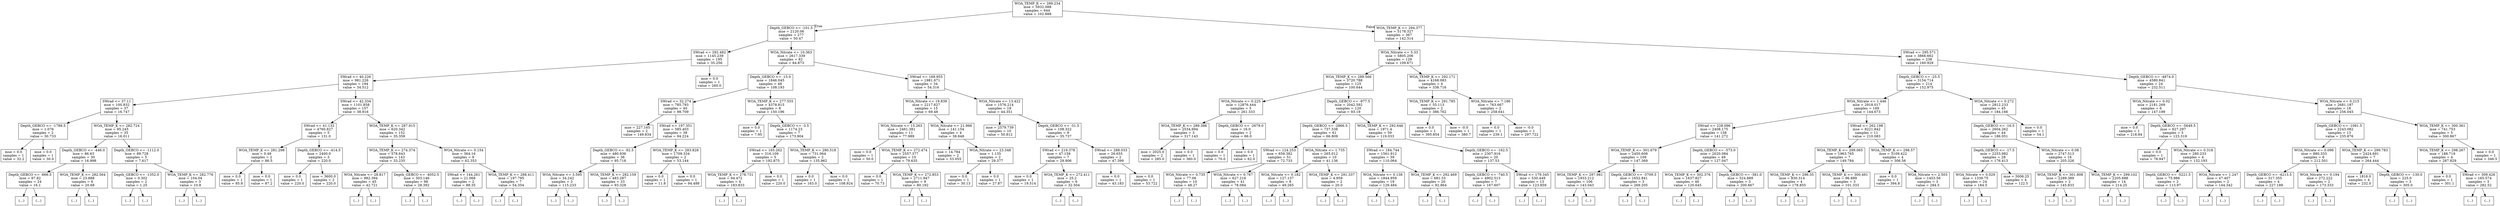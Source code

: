 digraph Tree {
node [shape=box] ;
0 [label="WOA_TEMP_K <= 289.234\nmse = 5932.088\nsamples = 644\nvalue = 102.888"] ;
1 [label="Depth_GEBCO <= -101.5\nmse = 2120.06\nsamples = 277\nvalue = 50.47"] ;
0 -> 1 [labeldistance=2.5, labelangle=45, headlabel="True"] ;
2 [label="SWrad <= 292.482\nmse = 1145.239\nsamples = 195\nvalue = 35.256"] ;
1 -> 2 ;
3 [label="SWrad <= 40.226\nmse = 981.226\nsamples = 194\nvalue = 34.512"] ;
2 -> 3 ;
4 [label="SWrad <= 37.11\nmse = 100.832\nsamples = 37\nvalue = 16.747"] ;
3 -> 4 ;
5 [label="Depth_GEBCO <= -1789.5\nmse = 1.076\nsamples = 2\nvalue = 30.733"] ;
4 -> 5 ;
6 [label="mse = 0.0\nsamples = 1\nvalue = 32.2"] ;
5 -> 6 ;
7 [label="mse = 0.0\nsamples = 1\nvalue = 30.0"] ;
5 -> 7 ;
8 [label="WOA_TEMP_K <= 282.724\nmse = 95.245\nsamples = 35\nvalue = 16.011"] ;
4 -> 8 ;
9 [label="Depth_GEBCO <= -446.0\nmse = 86.63\nsamples = 30\nvalue = 16.998"] ;
8 -> 9 ;
10 [label="Depth_GEBCO <= -666.5\nmse = 97.82\nsamples = 24\nvalue = 16.1"] ;
9 -> 10 ;
11 [label="(...)"] ;
10 -> 11 ;
18 [label="(...)"] ;
10 -> 18 ;
19 [label="WOA_TEMP_K <= 282.564\nmse = 23.888\nsamples = 6\nvalue = 20.68"] ;
9 -> 19 ;
20 [label="(...)"] ;
19 -> 20 ;
23 [label="(...)"] ;
19 -> 23 ;
24 [label="Depth_GEBCO <= -1112.0\nmse = 89.728\nsamples = 5\nvalue = 7.617"] ;
8 -> 24 ;
25 [label="Depth_GEBCO <= -1352.0\nmse = 0.302\nsamples = 2\nvalue = 1.25"] ;
24 -> 25 ;
26 [label="(...)"] ;
25 -> 26 ;
27 [label="(...)"] ;
25 -> 27 ;
28 [label="WOA_TEMP_K <= 282.776\nmse = 104.04\nsamples = 3\nvalue = 10.8"] ;
24 -> 28 ;
29 [label="(...)"] ;
28 -> 29 ;
30 [label="(...)"] ;
28 -> 30 ;
31 [label="SWrad <= 42.334\nmse = 1101.858\nsamples = 157\nvalue = 38.916"] ;
3 -> 31 ;
32 [label="SWrad <= 41.132\nmse = 4760.827\nsamples = 5\nvalue = 131.0"] ;
31 -> 32 ;
33 [label="WOA_TEMP_K <= 281.298\nmse = 0.49\nsamples = 2\nvalue = 86.5"] ;
32 -> 33 ;
34 [label="mse = 0.0\nsamples = 1\nvalue = 85.8"] ;
33 -> 34 ;
35 [label="mse = 0.0\nsamples = 1\nvalue = 87.2"] ;
33 -> 35 ;
36 [label="Depth_GEBCO <= -414.5\nmse = 2400.0\nsamples = 3\nvalue = 220.0"] ;
32 -> 36 ;
37 [label="mse = 0.0\nsamples = 1\nvalue = 220.0"] ;
36 -> 37 ;
38 [label="mse = 3600.0\nsamples = 2\nvalue = 220.0"] ;
36 -> 38 ;
39 [label="WOA_TEMP_K <= 287.915\nmse = 620.342\nsamples = 152\nvalue = 35.359"] ;
31 -> 39 ;
40 [label="WOA_TEMP_K <= 274.374\nmse = 578.643\nsamples = 143\nvalue = 33.235"] ;
39 -> 40 ;
41 [label="WOA_Nitrate <= 28.817\nmse = 982.394\nsamples = 45\nvalue = 42.721"] ;
40 -> 41 ;
42 [label="(...)"] ;
41 -> 42 ;
105 [label="(...)"] ;
41 -> 105 ;
120 [label="Depth_GEBCO <= -4052.5\nmse = 303.146\nsamples = 98\nvalue = 28.392"] ;
40 -> 120 ;
121 [label="(...)"] ;
120 -> 121 ;
178 [label="(...)"] ;
120 -> 178 ;
291 [label="WOA_Nitrate <= 0.154\nmse = 364.16\nsamples = 9\nvalue = 62.353"] ;
39 -> 291 ;
292 [label="SWrad <= 144.261\nmse = 21.068\nsamples = 2\nvalue = 88.35"] ;
291 -> 292 ;
293 [label="(...)"] ;
292 -> 293 ;
294 [label="(...)"] ;
292 -> 294 ;
295 [label="WOA_TEMP_K <= 288.411\nmse = 197.795\nsamples = 7\nvalue = 54.354"] ;
291 -> 295 ;
296 [label="(...)"] ;
295 -> 296 ;
301 [label="(...)"] ;
295 -> 301 ;
308 [label="mse = 0.0\nsamples = 1\nvalue = 260.0"] ;
2 -> 308 ;
309 [label="WOA_Nitrate <= 10.363\nmse = 2617.339\nsamples = 82\nvalue = 84.873"] ;
1 -> 309 ;
310 [label="Depth_GEBCO <= -15.0\nmse = 1846.045\nsamples = 48\nvalue = 108.193"] ;
309 -> 310 ;
311 [label="SWrad <= 32.274\nmse = 785.793\nsamples = 40\nvalue = 98.709"] ;
310 -> 311 ;
312 [label="mse = 227.165\nsamples = 2\nvalue = 149.834"] ;
311 -> 312 ;
313 [label="SWrad <= 197.351\nmse = 585.403\nsamples = 38\nvalue = 94.224"] ;
311 -> 313 ;
314 [label="Depth_GEBCO <= -92.5\nmse = 480.936\nsamples = 36\nvalue = 95.718"] ;
313 -> 314 ;
315 [label="WOA_Nitrate <= 3.595\nmse = 34.242\nsamples = 3\nvalue = 115.233"] ;
314 -> 315 ;
316 [label="(...)"] ;
315 -> 316 ;
319 [label="(...)"] ;
315 -> 319 ;
320 [label="WOA_TEMP_K <= 282.159\nmse = 483.287\nsamples = 33\nvalue = 93.328"] ;
314 -> 320 ;
321 [label="(...)"] ;
320 -> 321 ;
340 [label="(...)"] ;
320 -> 340 ;
371 [label="WOA_TEMP_K <= 283.828\nmse = 1709.334\nsamples = 2\nvalue = 53.144"] ;
313 -> 371 ;
372 [label="mse = 0.0\nsamples = 1\nvalue = 11.8"] ;
371 -> 372 ;
373 [label="mse = 0.0\nsamples = 1\nvalue = 94.488"] ;
371 -> 373 ;
374 [label="WOA_TEMP_K <= 277.555\nmse = 4378.815\nsamples = 8\nvalue = 150.196"] ;
310 -> 374 ;
375 [label="mse = 0.0\nsamples = 1\nvalue = 7.95"] ;
374 -> 375 ;
376 [label="Depth_GEBCO <= -3.5\nmse = 1174.23\nsamples = 7\nvalue = 173.904"] ;
374 -> 376 ;
377 [label="SWrad <= 165.262\nmse = 316.109\nsamples = 5\nvalue = 192.875"] ;
376 -> 377 ;
378 [label="WOA_TEMP_K <= 278.731\nmse = 94.472\nsamples = 4\nvalue = 183.833"] ;
377 -> 378 ;
379 [label="(...)"] ;
378 -> 379 ;
384 [label="(...)"] ;
378 -> 384 ;
385 [label="mse = 0.0\nsamples = 1\nvalue = 220.0"] ;
377 -> 385 ;
386 [label="WOA_TEMP_K <= 280.518\nmse = 731.064\nsamples = 2\nvalue = 135.962"] ;
376 -> 386 ;
387 [label="mse = 0.0\nsamples = 1\nvalue = 163.0"] ;
386 -> 387 ;
388 [label="mse = 0.0\nsamples = 1\nvalue = 108.924"] ;
386 -> 388 ;
389 [label="SWrad <= 169.955\nmse = 1981.671\nsamples = 34\nvalue = 54.316"] ;
309 -> 389 ;
390 [label="WOA_Nitrate <= 19.839\nmse = 2217.627\nsamples = 15\nvalue = 69.48"] ;
389 -> 390 ;
391 [label="WOA_Nitrate <= 15.263\nmse = 2461.381\nsamples = 11\nvalue = 77.989"] ;
390 -> 391 ;
392 [label="mse = 0.0\nsamples = 1\nvalue = 50.0"] ;
391 -> 392 ;
393 [label="WOA_TEMP_K <= 272.474\nmse = 2557.377\nsamples = 10\nvalue = 79.635"] ;
391 -> 393 ;
394 [label="mse = 0.0\nsamples = 1\nvalue = 70.73"] ;
393 -> 394 ;
395 [label="WOA_TEMP_K <= 272.853\nmse = 2711.947\nsamples = 9\nvalue = 80.192"] ;
393 -> 395 ;
396 [label="(...)"] ;
395 -> 396 ;
397 [label="(...)"] ;
395 -> 397 ;
398 [label="WOA_Nitrate <= 21.966\nmse = 141.154\nsamples = 4\nvalue = 38.848"] ;
390 -> 398 ;
399 [label="mse = 14.784\nsamples = 2\nvalue = 53.055"] ;
398 -> 399 ;
400 [label="WOA_Nitrate <= 23.348\nmse = 1.135\nsamples = 2\nvalue = 29.377"] ;
398 -> 400 ;
401 [label="mse = 0.0\nsamples = 1\nvalue = 30.13"] ;
400 -> 401 ;
402 [label="mse = 0.0\nsamples = 1\nvalue = 27.87"] ;
400 -> 402 ;
403 [label="WOA_Nitrate <= 13.422\nmse = 1576.214\nsamples = 19\nvalue = 44.351"] ;
389 -> 403 ;
404 [label="mse = 2579.739\nsamples = 10\nvalue = 50.812"] ;
403 -> 404 ;
405 [label="Depth_GEBCO <= -31.5\nmse = 108.322\nsamples = 9\nvalue = 35.737"] ;
403 -> 405 ;
406 [label="SWrad <= 219.378\nmse = 47.158\nsamples = 7\nvalue = 29.906"] ;
405 -> 406 ;
407 [label="mse = 0.0\nsamples = 1\nvalue = 19.514"] ;
406 -> 407 ;
408 [label="WOA_TEMP_K <= 272.411\nmse = 25.2\nsamples = 6\nvalue = 32.504"] ;
406 -> 408 ;
409 [label="(...)"] ;
408 -> 409 ;
410 [label="(...)"] ;
408 -> 410 ;
411 [label="SWrad <= 288.033\nmse = 26.655\nsamples = 2\nvalue = 47.399"] ;
405 -> 411 ;
412 [label="mse = 0.0\nsamples = 1\nvalue = 43.183"] ;
411 -> 412 ;
413 [label="mse = 0.0\nsamples = 1\nvalue = 53.722"] ;
411 -> 413 ;
414 [label="WOA_TEMP_K <= 294.377\nmse = 5178.327\nsamples = 367\nvalue = 142.314"] ;
0 -> 414 [labeldistance=2.5, labelangle=-45, headlabel="False"] ;
415 [label="WOA_Nitrate <= 5.33\nmse = 5805.206\nsamples = 129\nvalue = 109.671"] ;
414 -> 415 ;
416 [label="WOA_TEMP_K <= 289.566\nmse = 3720.788\nsamples = 125\nvalue = 100.644"] ;
415 -> 416 ;
417 [label="WOA_Nitrate <= 0.225\nmse = 12876.444\nsamples = 5\nvalue = 261.333"] ;
416 -> 417 ;
418 [label="WOA_TEMP_K <= 289.386\nmse = 2534.694\nsamples = 3\nvalue = 317.143"] ;
417 -> 418 ;
419 [label="mse = 2025.0\nsamples = 2\nvalue = 285.0"] ;
418 -> 419 ;
420 [label="mse = 0.0\nsamples = 1\nvalue = 360.0"] ;
418 -> 420 ;
421 [label="Depth_GEBCO <= -2679.0\nmse = 16.0\nsamples = 2\nvalue = 66.0"] ;
417 -> 421 ;
422 [label="mse = 0.0\nsamples = 1\nvalue = 70.0"] ;
421 -> 422 ;
423 [label="mse = 0.0\nsamples = 1\nvalue = 62.0"] ;
421 -> 423 ;
424 [label="Depth_GEBCO <= -977.5\nmse = 2042.592\nsamples = 120\nvalue = 93.19"] ;
416 -> 424 ;
425 [label="Depth_GEBCO <= -2866.5\nmse = 737.538\nsamples = 61\nvalue = 66.809"] ;
424 -> 425 ;
426 [label="SWrad <= 124.253\nmse = 659.382\nsamples = 51\nvalue = 72.733"] ;
425 -> 426 ;
427 [label="WOA_Nitrate <= 0.735\nmse = 77.06\nsamples = 10\nvalue = 48.27"] ;
426 -> 427 ;
428 [label="(...)"] ;
427 -> 428 ;
445 [label="(...)"] ;
427 -> 445 ;
446 [label="WOA_Nitrate <= 0.767\nmse = 627.216\nsamples = 41\nvalue = 78.084"] ;
426 -> 446 ;
447 [label="(...)"] ;
446 -> 447 ;
482 [label="(...)"] ;
446 -> 482 ;
517 [label="WOA_Nitrate <= 1.735\nmse = 265.012\nsamples = 10\nvalue = 41.136"] ;
425 -> 517 ;
518 [label="WOA_Nitrate <= 0.182\nmse = 127.137\nsamples = 8\nvalue = 49.265"] ;
517 -> 518 ;
519 [label="(...)"] ;
518 -> 519 ;
524 [label="(...)"] ;
518 -> 524 ;
529 [label="WOA_TEMP_K <= 291.337\nmse = 4.959\nsamples = 2\nvalue = 20.0"] ;
517 -> 529 ;
530 [label="(...)"] ;
529 -> 530 ;
531 [label="(...)"] ;
529 -> 531 ;
532 [label="WOA_TEMP_K <= 292.646\nmse = 1971.4\nsamples = 59\nvalue = 119.033"] ;
424 -> 532 ;
533 [label="SWrad <= 184.744\nmse = 1561.912\nsamples = 39\nvalue = 110.064"] ;
532 -> 533 ;
534 [label="WOA_Nitrate <= 0.138\nmse = 1844.959\nsamples = 19\nvalue = 129.484"] ;
533 -> 534 ;
535 [label="(...)"] ;
534 -> 535 ;
536 [label="(...)"] ;
534 -> 536 ;
561 [label="WOA_TEMP_K <= 292.469\nmse = 681.33\nsamples = 20\nvalue = 92.864"] ;
533 -> 561 ;
562 [label="(...)"] ;
561 -> 562 ;
585 [label="(...)"] ;
561 -> 585 ;
586 [label="Depth_GEBCO <= -162.5\nmse = 2307.916\nsamples = 20\nvalue = 137.53"] ;
532 -> 586 ;
587 [label="Depth_GEBCO <= -740.5\nmse = 4902.513\nsamples = 7\nvalue = 167.607"] ;
586 -> 587 ;
588 [label="(...)"] ;
587 -> 588 ;
589 [label="(...)"] ;
587 -> 589 ;
594 [label="SWrad <= 179.345\nmse = 530.449\nsamples = 13\nvalue = 123.859"] ;
586 -> 594 ;
595 [label="(...)"] ;
594 -> 595 ;
604 [label="(...)"] ;
594 -> 604 ;
609 [label="WOA_TEMP_K <= 292.171\nmse = 4168.083\nsamples = 4\nvalue = 338.716"] ;
415 -> 609 ;
610 [label="WOA_TEMP_K <= 291.785\nmse = 55.113\nsamples = 2\nvalue = 386.762"] ;
609 -> 610 ;
611 [label="mse = 0.0\nsamples = 1\nvalue = 395.854"] ;
610 -> 611 ;
612 [label="mse = -0.0\nsamples = 1\nvalue = 380.7"] ;
610 -> 612 ;
613 [label="WOA_Nitrate <= 7.186\nmse = 763.667\nsamples = 2\nvalue = 258.641"] ;
609 -> 613 ;
614 [label="mse = 0.0\nsamples = 1\nvalue = 239.1"] ;
613 -> 614 ;
615 [label="mse = -0.0\nsamples = 1\nvalue = 297.722"] ;
613 -> 615 ;
616 [label="SWrad <= 295.571\nmse = 3866.662\nsamples = 238\nvalue = 160.929"] ;
414 -> 616 ;
617 [label="Depth_GEBCO <= -25.5\nmse = 3154.714\nsamples = 214\nvalue = 152.975"] ;
616 -> 617 ;
618 [label="WOA_Nitrate <= 1.446\nmse = 2918.017\nsamples = 169\nvalue = 144.673"] ;
617 -> 618 ;
619 [label="SWrad <= 228.096\nmse = 2408.175\nsamples = 158\nvalue = 141.272"] ;
618 -> 619 ;
620 [label="WOA_TEMP_K <= 301.679\nmse = 2450.608\nsamples = 109\nvalue = 147.369"] ;
619 -> 620 ;
621 [label="WOA_TEMP_K <= 297.981\nmse = 1933.212\nsamples = 106\nvalue = 143.043"] ;
620 -> 621 ;
622 [label="(...)"] ;
621 -> 622 ;
731 [label="(...)"] ;
621 -> 731 ;
794 [label="Depth_GEBCO <= -3709.5\nmse = 1652.841\nsamples = 3\nvalue = 269.205"] ;
620 -> 794 ;
795 [label="(...)"] ;
794 -> 795 ;
798 [label="(...)"] ;
794 -> 798 ;
799 [label="Depth_GEBCO <= -573.0\nmse = 2020.084\nsamples = 49\nvalue = 127.047"] ;
619 -> 799 ;
800 [label="WOA_TEMP_K <= 302.376\nmse = 1637.827\nsamples = 46\nvalue = 120.645"] ;
799 -> 800 ;
801 [label="(...)"] ;
800 -> 801 ;
888 [label="(...)"] ;
800 -> 888 ;
889 [label="Depth_GEBCO <= -381.0\nmse = 524.889\nsamples = 3\nvalue = 200.667"] ;
799 -> 889 ;
890 [label="(...)"] ;
889 -> 890 ;
891 [label="(...)"] ;
889 -> 891 ;
894 [label="SWrad <= 262.198\nmse = 8221.842\nsamples = 11\nvalue = 210.083"] ;
618 -> 894 ;
895 [label="WOA_TEMP_K <= 299.065\nmse = 1963.765\nsamples = 7\nvalue = 149.784"] ;
894 -> 895 ;
896 [label="WOA_TEMP_K <= 296.35\nmse = 830.314\nsamples = 4\nvalue = 178.855"] ;
895 -> 896 ;
897 [label="(...)"] ;
896 -> 897 ;
900 [label="(...)"] ;
896 -> 900 ;
903 [label="WOA_TEMP_K <= 300.491\nmse = 96.889\nsamples = 3\nvalue = 101.333"] ;
895 -> 903 ;
904 [label="(...)"] ;
903 -> 904 ;
907 [label="(...)"] ;
903 -> 907 ;
908 [label="WOA_TEMP_K <= 298.57\nmse = 3109.422\nsamples = 4\nvalue = 306.56"] ;
894 -> 908 ;
909 [label="mse = 0.0\nsamples = 1\nvalue = 394.8"] ;
908 -> 909 ;
910 [label="WOA_Nitrate <= 2.503\nmse = 1453.56\nsamples = 3\nvalue = 284.5"] ;
908 -> 910 ;
911 [label="(...)"] ;
910 -> 911 ;
914 [label="(...)"] ;
910 -> 914 ;
915 [label="WOA_Nitrate <= 0.272\nmse = 2812.233\nsamples = 45\nvalue = 184.166"] ;
617 -> 915 ;
916 [label="Depth_GEBCO <= -16.5\nmse = 2604.262\nsamples = 44\nvalue = 186.051"] ;
915 -> 916 ;
917 [label="Depth_GEBCO <= -17.5\nmse = 2253.982\nsamples = 28\nvalue = 176.413"] ;
916 -> 917 ;
918 [label="WOA_Nitrate <= 0.029\nmse = 1339.75\nsamples = 24\nvalue = 184.5"] ;
917 -> 918 ;
919 [label="(...)"] ;
918 -> 919 ;
920 [label="(...)"] ;
918 -> 920 ;
935 [label="mse = 5006.25\nsamples = 4\nvalue = 122.5"] ;
917 -> 935 ;
936 [label="WOA_Nitrate <= 0.08\nmse = 2747.513\nsamples = 16\nvalue = 205.326"] ;
916 -> 936 ;
937 [label="WOA_TEMP_K <= 301.808\nmse = 2289.389\nsamples = 2\nvalue = 145.833"] ;
936 -> 937 ;
938 [label="(...)"] ;
937 -> 938 ;
939 [label="(...)"] ;
937 -> 939 ;
940 [label="WOA_TEMP_K <= 299.102\nmse = 2205.688\nsamples = 14\nvalue = 214.25"] ;
936 -> 940 ;
941 [label="(...)"] ;
940 -> 941 ;
954 [label="(...)"] ;
940 -> 954 ;
955 [label="mse = 0.0\nsamples = 1\nvalue = 54.1"] ;
915 -> 955 ;
956 [label="Depth_GEBCO <= -4874.0\nmse = 4580.841\nsamples = 24\nvalue = 232.511"] ;
616 -> 956 ;
957 [label="WOA_Nitrate <= 0.02\nmse = 2181.269\nsamples = 6\nvalue = 147.199"] ;
956 -> 957 ;
958 [label="mse = 0.0\nsamples = 1\nvalue = 218.84"] ;
957 -> 958 ;
959 [label="Depth_GEBCO <= -5649.5\nmse = 627.297\nsamples = 5\nvalue = 123.319"] ;
957 -> 959 ;
960 [label="mse = 0.0\nsamples = 1\nvalue = 78.947"] ;
959 -> 960 ;
961 [label="WOA_Nitrate <= 0.318\nmse = 280.233\nsamples = 4\nvalue = 132.193"] ;
959 -> 961 ;
962 [label="Depth_GEBCO <= -5221.5\nmse = 75.986\nsamples = 2\nvalue = 113.97"] ;
961 -> 962 ;
963 [label="(...)"] ;
962 -> 963 ;
964 [label="(...)"] ;
962 -> 964 ;
965 [label="WOA_Nitrate <= 1.247\nmse = 47.407\nsamples = 2\nvalue = 144.342"] ;
961 -> 965 ;
966 [label="(...)"] ;
965 -> 966 ;
967 [label="(...)"] ;
965 -> 967 ;
968 [label="WOA_Nitrate <= 0.215\nmse = 2681.187\nsamples = 18\nvalue = 256.045"] ;
956 -> 968 ;
969 [label="Depth_GEBCO <= -1081.5\nmse = 2243.082\nsamples = 13\nvalue = 235.876"] ;
968 -> 969 ;
970 [label="WOA_Nitrate <= 0.096\nmse = 880.333\nsamples = 6\nvalue = 212.501"] ;
969 -> 970 ;
971 [label="Depth_GEBCO <= -4213.5\nmse = 317.355\nsamples = 4\nvalue = 227.189"] ;
970 -> 971 ;
972 [label="(...)"] ;
971 -> 972 ;
973 [label="(...)"] ;
971 -> 973 ;
976 [label="WOA_Nitrate <= 0.194\nmse = 272.222\nsamples = 2\nvalue = 173.333"] ;
970 -> 976 ;
977 [label="(...)"] ;
976 -> 977 ;
978 [label="(...)"] ;
976 -> 978 ;
979 [label="WOA_TEMP_K <= 299.783\nmse = 2424.691\nsamples = 7\nvalue = 264.444"] ;
969 -> 979 ;
980 [label="mse = 1816.0\nsamples = 4\nvalue = 232.0"] ;
979 -> 980 ;
981 [label="Depth_GEBCO <= -130.0\nmse = 225.0\nsamples = 3\nvalue = 305.0"] ;
979 -> 981 ;
982 [label="(...)"] ;
981 -> 982 ;
983 [label="(...)"] ;
981 -> 983 ;
984 [label="WOA_TEMP_K <= 300.361\nmse = 741.753\nsamples = 5\nvalue = 300.867"] ;
968 -> 984 ;
985 [label="WOA_TEMP_K <= 298.267\nmse = 188.719\nsamples = 4\nvalue = 287.829"] ;
984 -> 985 ;
986 [label="mse = 0.0\nsamples = 1\nvalue = 301.1"] ;
985 -> 986 ;
987 [label="SWrad <= 309.426\nmse = 165.574\nsamples = 3\nvalue = 282.52"] ;
985 -> 987 ;
988 [label="(...)"] ;
987 -> 988 ;
991 [label="(...)"] ;
987 -> 991 ;
992 [label="mse = 0.0\nsamples = 1\nvalue = 346.5"] ;
984 -> 992 ;
}